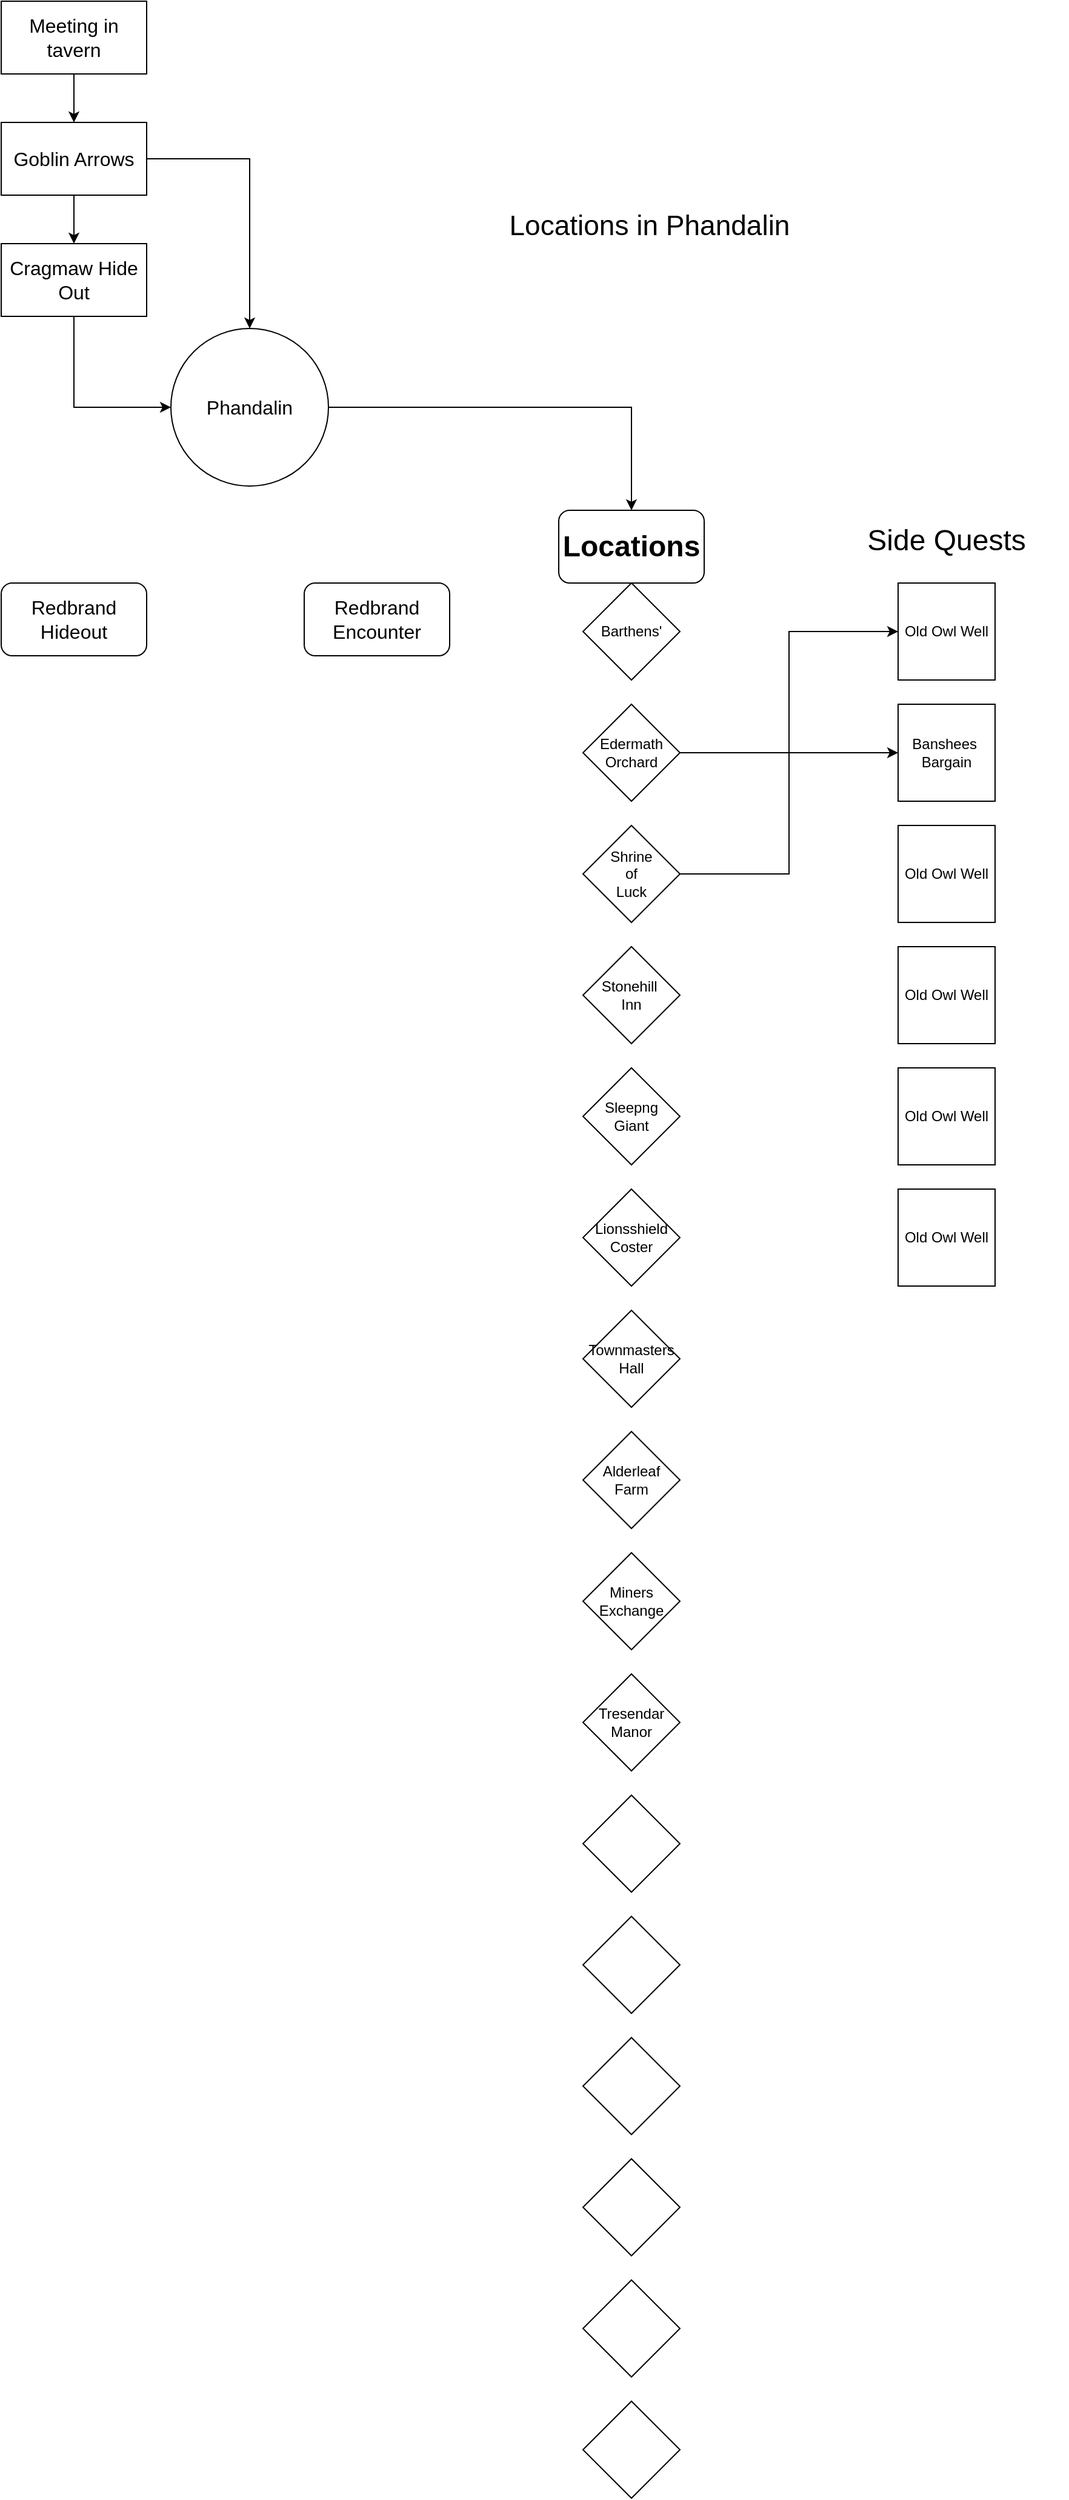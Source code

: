<mxfile version="24.6.5" type="github">
  <diagram name="Page-1" id="zIawdSC4UdB0pFSsBNTG">
    <mxGraphModel dx="958" dy="919" grid="1" gridSize="10" guides="1" tooltips="1" connect="1" arrows="1" fold="1" page="1" pageScale="1" pageWidth="4000" pageHeight="4000" math="0" shadow="0">
      <root>
        <mxCell id="0" />
        <mxCell id="1" parent="0" />
        <mxCell id="IDCkP0QcPYAwiYPzeVZG-3" value="" style="edgeStyle=orthogonalEdgeStyle;rounded=0;orthogonalLoop=1;jettySize=auto;html=1;fontSize=16;" edge="1" parent="1" source="IDCkP0QcPYAwiYPzeVZG-1" target="IDCkP0QcPYAwiYPzeVZG-2">
          <mxGeometry relative="1" as="geometry" />
        </mxCell>
        <mxCell id="IDCkP0QcPYAwiYPzeVZG-1" value="Meeting in tavern" style="rounded=0;whiteSpace=wrap;html=1;fontSize=16;" vertex="1" parent="1">
          <mxGeometry x="280" y="160" width="120" height="60" as="geometry" />
        </mxCell>
        <mxCell id="IDCkP0QcPYAwiYPzeVZG-7" value="" style="edgeStyle=orthogonalEdgeStyle;rounded=0;orthogonalLoop=1;jettySize=auto;html=1;fontSize=16;" edge="1" parent="1" source="IDCkP0QcPYAwiYPzeVZG-2" target="IDCkP0QcPYAwiYPzeVZG-6">
          <mxGeometry relative="1" as="geometry" />
        </mxCell>
        <mxCell id="IDCkP0QcPYAwiYPzeVZG-13" style="edgeStyle=orthogonalEdgeStyle;rounded=0;orthogonalLoop=1;jettySize=auto;html=1;exitX=1;exitY=0.5;exitDx=0;exitDy=0;fontSize=16;" edge="1" parent="1" source="IDCkP0QcPYAwiYPzeVZG-2" target="IDCkP0QcPYAwiYPzeVZG-12">
          <mxGeometry relative="1" as="geometry" />
        </mxCell>
        <mxCell id="IDCkP0QcPYAwiYPzeVZG-2" value="Goblin Arrows" style="whiteSpace=wrap;html=1;rounded=0;fontSize=16;" vertex="1" parent="1">
          <mxGeometry x="280" y="260" width="120" height="60" as="geometry" />
        </mxCell>
        <mxCell id="IDCkP0QcPYAwiYPzeVZG-14" style="edgeStyle=orthogonalEdgeStyle;rounded=0;orthogonalLoop=1;jettySize=auto;html=1;exitX=0.5;exitY=1;exitDx=0;exitDy=0;entryX=0;entryY=0.5;entryDx=0;entryDy=0;fontSize=16;" edge="1" parent="1" source="IDCkP0QcPYAwiYPzeVZG-6" target="IDCkP0QcPYAwiYPzeVZG-12">
          <mxGeometry relative="1" as="geometry" />
        </mxCell>
        <mxCell id="IDCkP0QcPYAwiYPzeVZG-6" value="Cragmaw Hide Out" style="whiteSpace=wrap;html=1;rounded=0;fontSize=16;" vertex="1" parent="1">
          <mxGeometry x="280" y="360" width="120" height="60" as="geometry" />
        </mxCell>
        <mxCell id="IDCkP0QcPYAwiYPzeVZG-53" style="edgeStyle=orthogonalEdgeStyle;rounded=0;orthogonalLoop=1;jettySize=auto;html=1;exitX=1;exitY=0.5;exitDx=0;exitDy=0;entryX=0.5;entryY=0;entryDx=0;entryDy=0;" edge="1" parent="1" source="IDCkP0QcPYAwiYPzeVZG-12" target="IDCkP0QcPYAwiYPzeVZG-52">
          <mxGeometry relative="1" as="geometry" />
        </mxCell>
        <mxCell id="IDCkP0QcPYAwiYPzeVZG-12" value="Phandalin" style="ellipse;whiteSpace=wrap;html=1;aspect=fixed;fontSize=16;" vertex="1" parent="1">
          <mxGeometry x="420" y="430" width="130" height="130" as="geometry" />
        </mxCell>
        <mxCell id="IDCkP0QcPYAwiYPzeVZG-15" value="Redbrand Hideout" style="rounded=1;whiteSpace=wrap;html=1;fontSize=16;" vertex="1" parent="1">
          <mxGeometry x="280" y="640" width="120" height="60" as="geometry" />
        </mxCell>
        <mxCell id="IDCkP0QcPYAwiYPzeVZG-17" value="Side Quests" style="text;html=1;align=center;verticalAlign=middle;whiteSpace=wrap;rounded=0;fontSize=24;" vertex="1" parent="1">
          <mxGeometry x="960" y="590" width="200" height="30" as="geometry" />
        </mxCell>
        <mxCell id="IDCkP0QcPYAwiYPzeVZG-27" value="&lt;font style=&quot;font-size: 23px;&quot;&gt;Locations in Phandalin&lt;/font&gt;" style="text;html=1;align=center;verticalAlign=middle;whiteSpace=wrap;rounded=0;" vertex="1" parent="1">
          <mxGeometry x="670" y="330" width="290" height="30" as="geometry" />
        </mxCell>
        <mxCell id="IDCkP0QcPYAwiYPzeVZG-36" value="Barthens&#39;" style="rhombus;whiteSpace=wrap;html=1;" vertex="1" parent="1">
          <mxGeometry x="760" y="640" width="80" height="80" as="geometry" />
        </mxCell>
        <mxCell id="IDCkP0QcPYAwiYPzeVZG-45" style="edgeStyle=orthogonalEdgeStyle;rounded=0;orthogonalLoop=1;jettySize=auto;html=1;exitX=1;exitY=0.5;exitDx=0;exitDy=0;entryX=0;entryY=0.5;entryDx=0;entryDy=0;" edge="1" parent="1" source="IDCkP0QcPYAwiYPzeVZG-37" target="IDCkP0QcPYAwiYPzeVZG-19">
          <mxGeometry relative="1" as="geometry" />
        </mxCell>
        <mxCell id="IDCkP0QcPYAwiYPzeVZG-37" value="Edermath&lt;div&gt;Orchard&lt;/div&gt;" style="rhombus;whiteSpace=wrap;html=1;" vertex="1" parent="1">
          <mxGeometry x="760" y="740" width="80" height="80" as="geometry" />
        </mxCell>
        <mxCell id="IDCkP0QcPYAwiYPzeVZG-54" style="edgeStyle=orthogonalEdgeStyle;rounded=0;orthogonalLoop=1;jettySize=auto;html=1;exitX=1;exitY=0.5;exitDx=0;exitDy=0;entryX=0;entryY=0.5;entryDx=0;entryDy=0;" edge="1" parent="1" source="IDCkP0QcPYAwiYPzeVZG-38" target="IDCkP0QcPYAwiYPzeVZG-21">
          <mxGeometry relative="1" as="geometry" />
        </mxCell>
        <mxCell id="IDCkP0QcPYAwiYPzeVZG-38" value="Shrine&lt;div&gt;of&lt;/div&gt;&lt;div&gt;Luck&lt;/div&gt;" style="rhombus;whiteSpace=wrap;html=1;" vertex="1" parent="1">
          <mxGeometry x="760" y="840" width="80" height="80" as="geometry" />
        </mxCell>
        <mxCell id="IDCkP0QcPYAwiYPzeVZG-39" value="Stonehill&amp;nbsp;&lt;div&gt;Inn&lt;/div&gt;" style="rhombus;whiteSpace=wrap;html=1;" vertex="1" parent="1">
          <mxGeometry x="760" y="940" width="80" height="80" as="geometry" />
        </mxCell>
        <mxCell id="IDCkP0QcPYAwiYPzeVZG-41" value="Sleepng&lt;div&gt;Giant&lt;/div&gt;" style="rhombus;whiteSpace=wrap;html=1;" vertex="1" parent="1">
          <mxGeometry x="760" y="1040" width="80" height="80" as="geometry" />
        </mxCell>
        <mxCell id="IDCkP0QcPYAwiYPzeVZG-42" value="Lionsshield&lt;div&gt;Coster&lt;/div&gt;" style="rhombus;whiteSpace=wrap;html=1;" vertex="1" parent="1">
          <mxGeometry x="760" y="1140" width="80" height="80" as="geometry" />
        </mxCell>
        <mxCell id="IDCkP0QcPYAwiYPzeVZG-43" value="Townmasters&lt;div&gt;Hall&lt;/div&gt;" style="rhombus;whiteSpace=wrap;html=1;" vertex="1" parent="1">
          <mxGeometry x="760" y="1240" width="80" height="80" as="geometry" />
        </mxCell>
        <mxCell id="IDCkP0QcPYAwiYPzeVZG-44" value="Alderleaf Farm" style="rhombus;whiteSpace=wrap;html=1;" vertex="1" parent="1">
          <mxGeometry x="760" y="1340" width="80" height="80" as="geometry" />
        </mxCell>
        <mxCell id="IDCkP0QcPYAwiYPzeVZG-46" value="Redbrand&lt;div&gt;Encounter&lt;/div&gt;" style="rounded=1;whiteSpace=wrap;html=1;fontSize=16;" vertex="1" parent="1">
          <mxGeometry x="530" y="640" width="120" height="60" as="geometry" />
        </mxCell>
        <mxCell id="IDCkP0QcPYAwiYPzeVZG-52" value="&lt;h1&gt;Locations&lt;/h1&gt;" style="rounded=1;whiteSpace=wrap;html=1;" vertex="1" parent="1">
          <mxGeometry x="740" y="580" width="120" height="60" as="geometry" />
        </mxCell>
        <mxCell id="IDCkP0QcPYAwiYPzeVZG-55" value="" style="group;fillColor=none;enumerate=0;" vertex="1" connectable="0" parent="1">
          <mxGeometry x="1020" y="640" width="80" height="580" as="geometry" />
        </mxCell>
        <mxCell id="IDCkP0QcPYAwiYPzeVZG-19" value="Old Owl Well" style="whiteSpace=wrap;html=1;aspect=fixed;direction=east;" vertex="1" parent="IDCkP0QcPYAwiYPzeVZG-55">
          <mxGeometry width="80" height="80" as="geometry" />
        </mxCell>
        <mxCell id="IDCkP0QcPYAwiYPzeVZG-21" value="Banshees&amp;nbsp;&lt;div&gt;Bargain&lt;/div&gt;" style="whiteSpace=wrap;html=1;aspect=fixed;direction=east;" vertex="1" parent="IDCkP0QcPYAwiYPzeVZG-55">
          <mxGeometry y="100" width="80" height="80" as="geometry" />
        </mxCell>
        <mxCell id="IDCkP0QcPYAwiYPzeVZG-32" value="Old Owl Well" style="whiteSpace=wrap;html=1;aspect=fixed;direction=east;" vertex="1" parent="IDCkP0QcPYAwiYPzeVZG-55">
          <mxGeometry y="200" width="80" height="80" as="geometry" />
        </mxCell>
        <mxCell id="IDCkP0QcPYAwiYPzeVZG-33" value="Old Owl Well" style="whiteSpace=wrap;html=1;aspect=fixed;direction=east;" vertex="1" parent="IDCkP0QcPYAwiYPzeVZG-55">
          <mxGeometry y="300" width="80" height="80" as="geometry" />
        </mxCell>
        <mxCell id="IDCkP0QcPYAwiYPzeVZG-34" value="Old Owl Well" style="whiteSpace=wrap;html=1;aspect=fixed;direction=east;" vertex="1" parent="IDCkP0QcPYAwiYPzeVZG-55">
          <mxGeometry y="400" width="80" height="80" as="geometry" />
        </mxCell>
        <mxCell id="IDCkP0QcPYAwiYPzeVZG-35" value="Old Owl Well" style="whiteSpace=wrap;html=1;aspect=fixed;direction=east;" vertex="1" parent="IDCkP0QcPYAwiYPzeVZG-55">
          <mxGeometry y="500" width="80" height="80" as="geometry" />
        </mxCell>
        <mxCell id="IDCkP0QcPYAwiYPzeVZG-58" value="Miners&lt;div&gt;Exchange&lt;/div&gt;" style="rhombus;whiteSpace=wrap;html=1;" vertex="1" parent="1">
          <mxGeometry x="760" y="1440" width="80" height="80" as="geometry" />
        </mxCell>
        <mxCell id="IDCkP0QcPYAwiYPzeVZG-59" value="Tresendar&lt;div&gt;Manor&lt;/div&gt;" style="rhombus;whiteSpace=wrap;html=1;" vertex="1" parent="1">
          <mxGeometry x="760" y="1540" width="80" height="80" as="geometry" />
        </mxCell>
        <mxCell id="IDCkP0QcPYAwiYPzeVZG-60" value="" style="rhombus;whiteSpace=wrap;html=1;" vertex="1" parent="1">
          <mxGeometry x="760" y="1640" width="80" height="80" as="geometry" />
        </mxCell>
        <mxCell id="IDCkP0QcPYAwiYPzeVZG-61" value="" style="rhombus;whiteSpace=wrap;html=1;" vertex="1" parent="1">
          <mxGeometry x="760" y="1740" width="80" height="80" as="geometry" />
        </mxCell>
        <mxCell id="IDCkP0QcPYAwiYPzeVZG-62" value="" style="rhombus;whiteSpace=wrap;html=1;" vertex="1" parent="1">
          <mxGeometry x="760" y="1840" width="80" height="80" as="geometry" />
        </mxCell>
        <mxCell id="IDCkP0QcPYAwiYPzeVZG-63" value="" style="rhombus;whiteSpace=wrap;html=1;" vertex="1" parent="1">
          <mxGeometry x="760" y="1940" width="80" height="80" as="geometry" />
        </mxCell>
        <mxCell id="IDCkP0QcPYAwiYPzeVZG-64" value="" style="rhombus;whiteSpace=wrap;html=1;" vertex="1" parent="1">
          <mxGeometry x="760" y="2040" width="80" height="80" as="geometry" />
        </mxCell>
        <mxCell id="IDCkP0QcPYAwiYPzeVZG-65" value="" style="rhombus;whiteSpace=wrap;html=1;" vertex="1" parent="1">
          <mxGeometry x="760" y="2140" width="80" height="80" as="geometry" />
        </mxCell>
      </root>
    </mxGraphModel>
  </diagram>
</mxfile>
